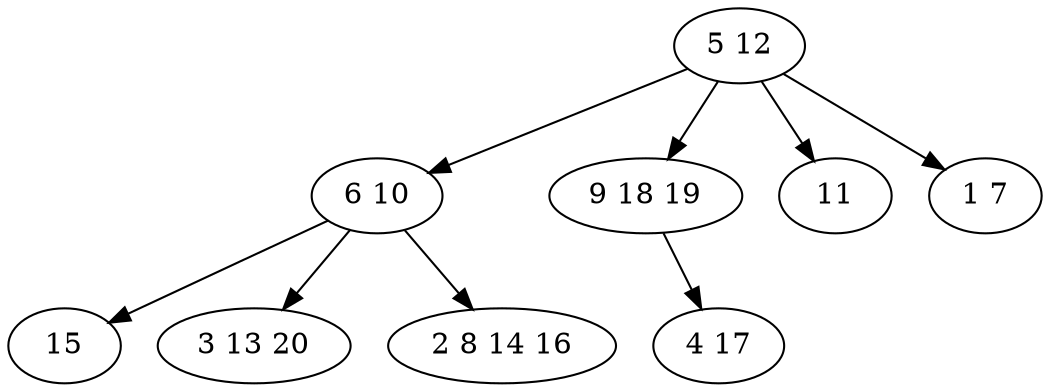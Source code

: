 digraph true_tree {
	"0" -> "1"
	"1" -> "2"
	"1" -> "3"
	"0" -> "4"
	"4" -> "5"
	"0" -> "6"
	"1" -> "7"
	"0" -> "8"
	"0" [label="5 12"];
	"1" [label="6 10"];
	"2" [label="15"];
	"3" [label="3 13 20"];
	"4" [label="9 18 19"];
	"5" [label="4 17"];
	"6" [label="11"];
	"7" [label="2 8 14 16"];
	"8" [label="1 7"];
}
